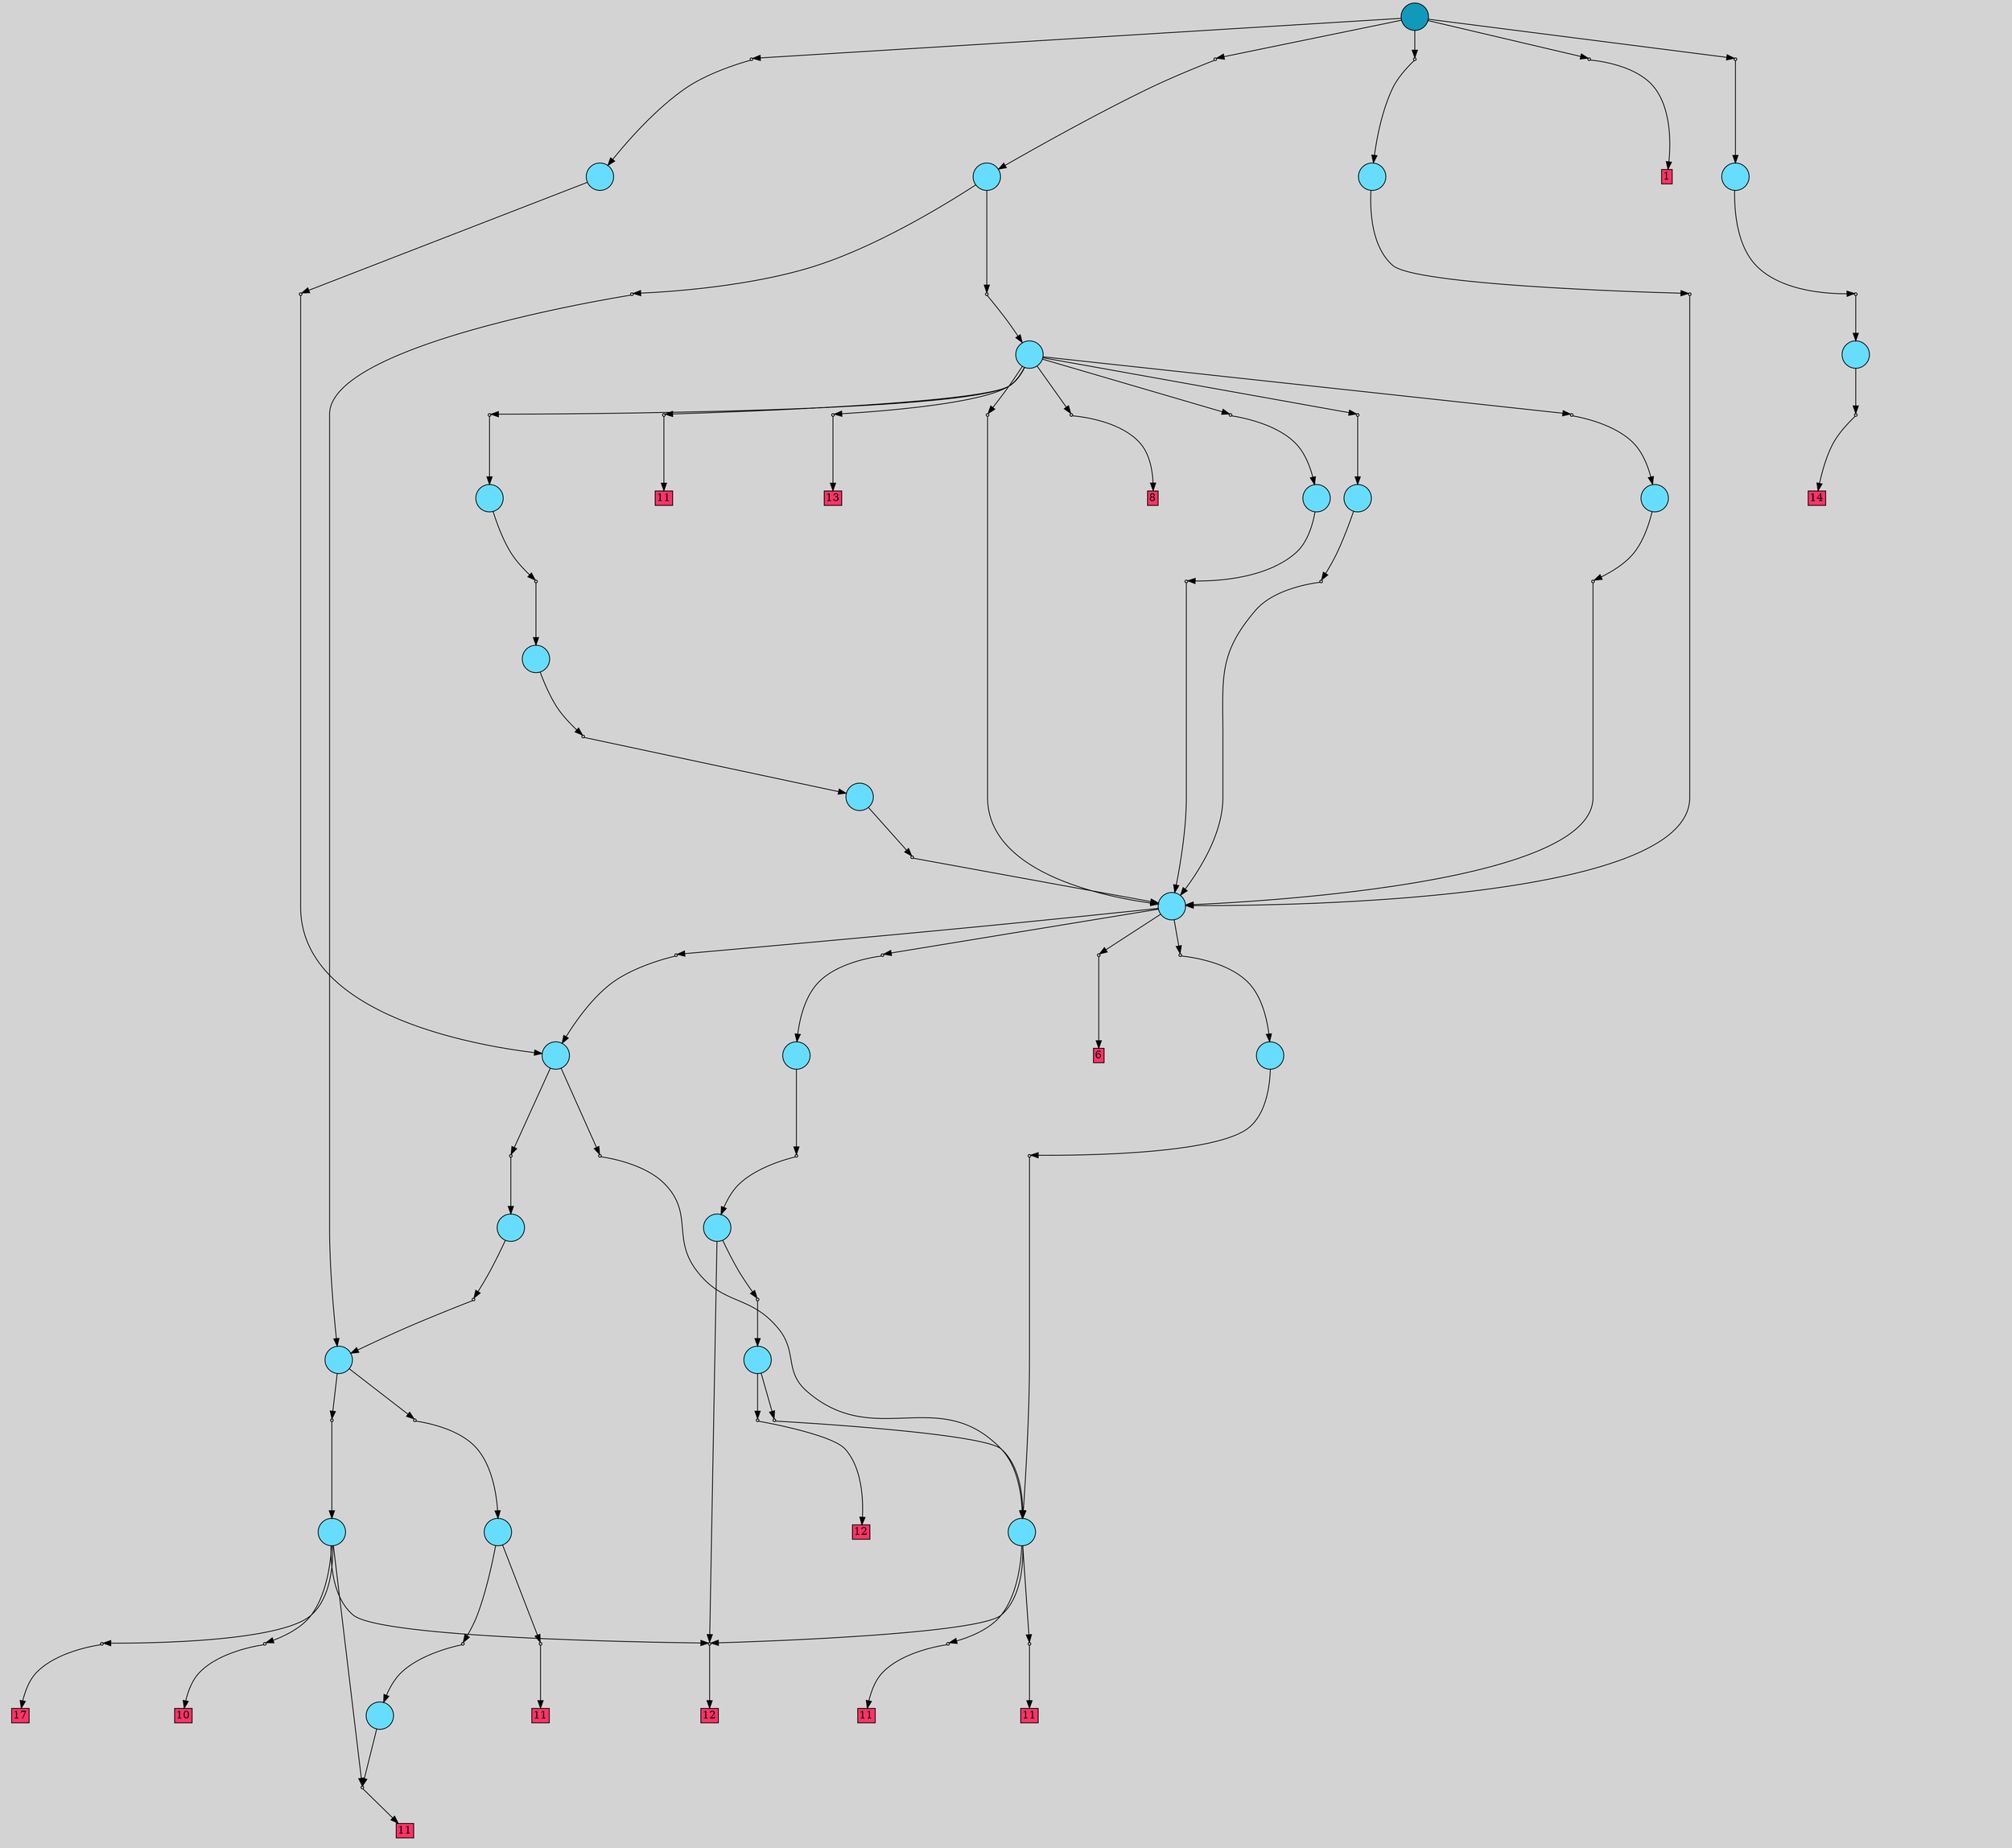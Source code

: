 digraph{
	graph[pad = "0.212, 0.055" bgcolor = lightgray]
	node[shape=circle style = filled label = ""]
		T0 [fillcolor="#66ddff"]
		T1 [fillcolor="#66ddff"]
		T2 [fillcolor="#66ddff"]
		T3 [fillcolor="#66ddff"]
		T4 [fillcolor="#66ddff"]
		T5 [fillcolor="#66ddff"]
		T6 [fillcolor="#66ddff"]
		T7 [fillcolor="#66ddff"]
		T8 [fillcolor="#66ddff"]
		T9 [fillcolor="#66ddff"]
		T10 [fillcolor="#66ddff"]
		T11 [fillcolor="#66ddff"]
		T12 [fillcolor="#66ddff"]
		T13 [fillcolor="#66ddff"]
		T14 [fillcolor="#66ddff"]
		T15 [fillcolor="#66ddff"]
		T16 [fillcolor="#66ddff"]
		T17 [fillcolor="#66ddff"]
		T18 [fillcolor="#66ddff"]
		T19 [fillcolor="#66ddff"]
		T20 [fillcolor="#66ddff"]
		T21 [fillcolor="#66ddff"]
		T22 [fillcolor="#66ddff"]
		T23 [fillcolor="#66ddff"]
		T24 [fillcolor="#1199bb"]
		P0 [fillcolor="#cccccc" shape=point] //
		I0 [shape=box style=invis label="3|5&1|1251#1|1278&#92;n1|0&1|633#0|693&#92;n"]
		P0 -> I0[style=invis]
		A0 [fillcolor="#ff3366" shape=box margin=0.03 width=0 height=0 label="11"]
		T0 -> P0 -> A0
		P1 [fillcolor="#cccccc" shape=point] //
		I1 [shape=box style=invis label="1|0&1|713#1|911&#92;n7|5&1|519#0|581&#92;n3|0&0|296#0|293&#92;n"]
		P1 -> I1[style=invis]
		A1 [fillcolor="#ff3366" shape=box margin=0.03 width=0 height=0 label="14"]
		T1 -> P1 -> A1
		P2 [fillcolor="#cccccc" shape=point] //
		I2 [shape=box style=invis label="5|6&1|1174#1|948&#92;n0|0&0|238#1|925&#92;n4|1&1|939#1|675&#92;n1|5&1|222#0|1176&#92;n1|1&0|533#0|481&#92;n7|2&1|1091#1|673&#92;n4|0&0|857#0|354&#92;n"]
		P2 -> I2[style=invis]
		A2 [fillcolor="#ff3366" shape=box margin=0.03 width=0 height=0 label="17"]
		T2 -> P2 -> A2
		P3 [fillcolor="#cccccc" shape=point] //
		I3 [shape=box style=invis label="2|6&1|26#1|395&#92;n3|0&1|364#0|110&#92;n"]
		P3 -> I3[style=invis]
		A3 [fillcolor="#ff3366" shape=box margin=0.03 width=0 height=0 label="12"]
		T2 -> P3 -> A3
		P4 [fillcolor="#cccccc" shape=point] //
		I4 [shape=box style=invis label="5|0&1|1055#1|508&#92;n1|0&1|169#0|808&#92;n"]
		P4 -> I4[style=invis]
		A4 [fillcolor="#ff3366" shape=box margin=0.03 width=0 height=0 label="10"]
		T2 -> P4 -> A4
		T2 -> P0
		P5 [fillcolor="#cccccc" shape=point] //
		I5 [shape=box style=invis label="4|4&1|881#1|150&#92;n5|7&0|356#1|165&#92;n1|5&0|231#1|995&#92;n2|0&1|1128#0|1325&#92;n"]
		P5 -> I5[style=invis]
		A5 [fillcolor="#ff3366" shape=box margin=0.03 width=0 height=0 label="11"]
		T3 -> P5 -> A5
		P6 [fillcolor="#cccccc" shape=point] //
		I6 [shape=box style=invis label="2|6&1|26#1|395&#92;n3|0&1|364#0|110&#92;n"]
		P6 -> I6[style=invis]
		T3 -> P6 -> T0
		P7 [fillcolor="#cccccc" shape=point] //
		I7 [shape=box style=invis label="5|3&1|752#0|1284&#92;n3|5&0|308#0|523&#92;n7|0&1|815#0|337&#92;n4|6&0|56#0|901&#92;n7|0&0|1318#1|728&#92;n"]
		P7 -> I7[style=invis]
		T4 -> P7 -> T1
		T5 -> P3
		P8 [fillcolor="#cccccc" shape=point] //
		I8 [shape=box style=invis label="5|5&1|125#0|1270&#92;n0|0&1|165#0|733&#92;n5|0&0|1056#0|922&#92;n1|6&1|922#0|344&#92;n2|0&1|570#0|1294&#92;n"]
		P8 -> I8[style=invis]
		A6 [fillcolor="#ff3366" shape=box margin=0.03 width=0 height=0 label="11"]
		T5 -> P8 -> A6
		P9 [fillcolor="#cccccc" shape=point] //
		I9 [shape=box style=invis label="2|3&1|609#1|382&#92;n3|1&0|75#0|555&#92;n1|7&0|1041#1|719&#92;n0|1&1|929#0|639&#92;n5|5&0|385#1|1320&#92;n1|0&1|542#0|733&#92;n"]
		P9 -> I9[style=invis]
		A7 [fillcolor="#ff3366" shape=box margin=0.03 width=0 height=0 label="11"]
		T5 -> P9 -> A7
		P10 [fillcolor="#cccccc" shape=point] //
		I10 [shape=box style=invis label="4|6&1|1076#1|595&#92;n3|0&1|364#0|110&#92;n0|0&1|284#0|752&#92;n"]
		P10 -> I10[style=invis]
		A8 [fillcolor="#ff3366" shape=box margin=0.03 width=0 height=0 label="12"]
		T6 -> P10 -> A8
		P11 [fillcolor="#cccccc" shape=point] //
		I11 [shape=box style=invis label="7|5&1|699#0|767&#92;n7|4&0|757#0|228&#92;n1|0&1|633#0|612&#92;n"]
		P11 -> I11[style=invis]
		T6 -> P11 -> T5
		P12 [fillcolor="#cccccc" shape=point] //
		I12 [shape=box style=invis label="1|4&1|969#1|169&#92;n1|0&1|1279#0|140&#92;n"]
		P12 -> I12[style=invis]
		T7 -> P12 -> T6
		T7 -> P3
		P13 [fillcolor="#cccccc" shape=point] //
		I13 [shape=box style=invis label="6|7&1|881#0|1328&#92;n1|0&1|542#0|1023&#92;n3|5&0|1280#0|1219&#92;n7|4&0|757#0|228&#92;n1|0&1|633#0|612&#92;n"]
		P13 -> I13[style=invis]
		T8 -> P13 -> T5
		P14 [fillcolor="#cccccc" shape=point] //
		I14 [shape=box style=invis label="6|7&1|881#0|1328&#92;n1|0&1|542#0|1023&#92;n3|5&0|1280#0|1219&#92;n7|4&0|757#0|228&#92;n1|0&1|633#0|612&#92;n"]
		P14 -> I14[style=invis]
		T9 -> P14 -> T7
		P15 [fillcolor="#cccccc" shape=point] //
		I15 [shape=box style=invis label="4|0&1|1149#0|210&#92;n1|7&0|1256#0|464&#92;n3|0&0|1007#0|1303&#92;n5|2&1|661#1|1275&#92;n7|5&0|1088#0|175&#92;n6|7&1|690#0|378&#92;n4|1&0|565#0|634&#92;n1|4&0|527#1|435&#92;n4|5&0|825#0|28&#92;n3|0&1|999#1|825&#92;n2|1&0|48#0|725&#92;n1|4&1|704#0|41&#92;n4|1&0|300#1|949&#92;n6|0&0|385#1|589&#92;n"]
		P15 -> I15[style=invis]
		T10 -> P15 -> T2
		P16 [fillcolor="#cccccc" shape=point] //
		I16 [shape=box style=invis label="0|4&1|852#1|955&#92;n0|0&0|524#1|565&#92;n0|4&0|152#1|588&#92;n5|0&0|972#0|770&#92;n"]
		P16 -> I16[style=invis]
		T10 -> P16 -> T3
		P17 [fillcolor="#cccccc" shape=point] //
		I17 [shape=box style=invis label="6|7&1|881#0|1328&#92;n1|0&1|542#0|1023&#92;n3|5&0|1280#0|1219&#92;n7|4&0|757#0|228&#92;n1|0&1|633#0|612&#92;n"]
		P17 -> I17[style=invis]
		T11 -> P17 -> T10
		P18 [fillcolor="#cccccc" shape=point] //
		I18 [shape=box style=invis label="3|7&1|67#0|598&#92;n1|0&1|542#0|1023&#92;n4|4&1|734#0|352&#92;n7|3&0|700#0|971&#92;n2|5&1|1215#0|91&#92;n7|4&0|757#0|228&#92;n1|0&1|633#0|612&#92;n"]
		P18 -> I18[style=invis]
		T12 -> P18 -> T5
		P19 [fillcolor="#cccccc" shape=point] //
		I19 [shape=box style=invis label="4|5&1|865#1|1040&#92;n3|0&1|1170#0|709&#92;n"]
		P19 -> I19[style=invis]
		T12 -> P19 -> T11
		P20 [fillcolor="#cccccc" shape=point] //
		I20 [shape=box style=invis label="1|4&1|505#0|917&#92;n3|2&0|229#0|612&#92;n3|0&0|1300#0|298&#92;n"]
		P20 -> I20[style=invis]
		T13 -> P20 -> T12
		P21 [fillcolor="#cccccc" shape=point] //
		I21 [shape=box style=invis label="1|4&1|684#0|917&#92;n3|2&0|229#0|612&#92;n1|4&1|956#1|858&#92;n3|0&0|1300#0|298&#92;n"]
		P21 -> I21[style=invis]
		T14 -> P21 -> T12
		P22 [fillcolor="#cccccc" shape=point] //
		I22 [shape=box style=invis label="0|5&0|1054#1|1177&#92;n7|1&1|1334#1|243&#92;n4|3&1|388#0|1017&#92;n1|4&0|907#0|77&#92;n6|4&0|1004#0|286&#92;n3|2&0|772#1|670&#92;n2|3&0|34#0|618&#92;n6|0&0|75#0|282&#92;n"]
		P22 -> I22[style=invis]
		A9 [fillcolor="#ff3366" shape=box margin=0.03 width=0 height=0 label="6"]
		T14 -> P22 -> A9
		P23 [fillcolor="#cccccc" shape=point] //
		I23 [shape=box style=invis label="0|1&1|1128#1|130&#92;n4|3&0|1177#1|1291&#92;n3|2&0|83#1|645&#92;n7|0&1|109#0|690&#92;n7|4&0|1248#0|868&#92;n4|5&1|201#0|124&#92;n5|6&0|221#0|714&#92;n2|4&1|962#0|1082&#92;n3|0&0|494#0|868&#92;n"]
		P23 -> I23[style=invis]
		T14 -> P23 -> T8
		P24 [fillcolor="#cccccc" shape=point] //
		I24 [shape=box style=invis label="1|6&0|790#0|630&#92;n4|4&1|686#0|310&#92;n4|4&0|1100#1|566&#92;n4|1&1|1274#0|172&#92;n1|7&0|1041#1|272&#92;n0|3&1|941#1|1193&#92;n2|4&0|919#1|146&#92;n4|0&1|1004#0|548&#92;n1|5&1|643#0|344&#92;n3|2&1|18#0|723&#92;n3|5&0|525#0|1219&#92;n2|0&0|434#0|1229&#92;n"]
		P24 -> I24[style=invis]
		T14 -> P24 -> T9
		P25 [fillcolor="#cccccc" shape=point] //
		I25 [shape=box style=invis label="3|5&1|1318#0|1211&#92;n7|4&0|757#0|228&#92;n1|0&1|633#0|612&#92;n"]
		P25 -> I25[style=invis]
		T15 -> P25 -> T14
		P26 [fillcolor="#cccccc" shape=point] //
		I26 [shape=box style=invis label="6|7&1|881#0|1328&#92;n1|0&1|542#0|1023&#92;n3|5&0|1280#0|1219&#92;n7|4&0|757#1|228&#92;n1|0&1|633#0|612&#92;n"]
		P26 -> I26[style=invis]
		T16 -> P26 -> T14
		P27 [fillcolor="#cccccc" shape=point] //
		I27 [shape=box style=invis label="7|2&0|739#1|609&#92;n2|7&0|1186#1|495&#92;n0|4&0|1015#1|1192&#92;n3|5&1|315#0|1068&#92;n0|0&0|445#1|614&#92;n"]
		P27 -> I27[style=invis]
		T17 -> P27 -> T15
		P28 [fillcolor="#cccccc" shape=point] //
		I28 [shape=box style=invis label="1|0&1|422#0|612&#92;n0|3&1|1165#1|1155&#92;n5|6&1|904#0|1329&#92;n5|1&1|1161#0|383&#92;n0|0&0|62#0|392&#92;n3|5&0|1280#0|1219&#92;n1|5&0|221#0|785&#92;n0|0&1|165#0|733&#92;n"]
		P28 -> I28[style=invis]
		T18 -> P28 -> T17
		P29 [fillcolor="#cccccc" shape=point] //
		I29 [shape=box style=invis label="6|6&1|70#0|417&#92;n3|6&1|940#0|662&#92;n2|0&1|563#0|534&#92;n1|6&1|922#0|344&#92;n2|0&1|570#0|1294&#92;n"]
		P29 -> I29[style=invis]
		T19 -> P29 -> T14
		P30 [fillcolor="#cccccc" shape=point] //
		I30 [shape=box style=invis label="6|6&1|70#0|417&#92;n3|6&1|940#0|662&#92;n2|0&1|563#0|534&#92;n1|6&1|922#0|344&#92;n2|0&1|570#0|1294&#92;n"]
		P30 -> I30[style=invis]
		T20 -> P30 -> T14
		P31 [fillcolor="#cccccc" shape=point] //
		I31 [shape=box style=invis label="6|6&1|70#0|417&#92;n3|6&1|940#0|662&#92;n2|0&1|563#0|534&#92;n1|6&1|922#0|344&#92;n2|0&1|570#0|1294&#92;n"]
		P31 -> I31[style=invis]
		T21 -> P31 -> T14
		P32 [fillcolor="#cccccc" shape=point] //
		I32 [shape=box style=invis label="3|0&1|595#1|795&#92;n"]
		P32 -> I32[style=invis]
		T22 -> P32 -> T19
		P33 [fillcolor="#cccccc" shape=point] //
		I33 [shape=box style=invis label="1|0&1|244#1|211&#92;n"]
		P33 -> I33[style=invis]
		T22 -> P33 -> T14
		P34 [fillcolor="#cccccc" shape=point] //
		I34 [shape=box style=invis label="7|7&0|1204#0|1042&#92;n0|7&0|1111#1|1174&#92;n2|6&1|198#0|271&#92;n0|7&1|1196#0|278&#92;n0|4&0|143#1|1298&#92;n6|7&0|1300#1|722&#92;n3|1&1|1207#1|1083&#92;n3|5&0|311#0|1201&#92;n7|0&0|861#0|1046&#92;n"]
		P34 -> I34[style=invis]
		A10 [fillcolor="#ff3366" shape=box margin=0.03 width=0 height=0 label="11"]
		T22 -> P34 -> A10
		P35 [fillcolor="#cccccc" shape=point] //
		I35 [shape=box style=invis label="1|3&1|499#1|10&#92;n2|4&1|1215#0|91&#92;n1|0&1|633#0|612&#92;n"]
		P35 -> I35[style=invis]
		T22 -> P35 -> T18
		P36 [fillcolor="#cccccc" shape=point] //
		I36 [shape=box style=invis label="1|3&1|499#1|1257&#92;n5|1&1|1161#0|383&#92;n3|5&1|1318#0|1211&#92;n1|5&0|221#0|785&#92;n0|0&1|165#0|733&#92;n"]
		P36 -> I36[style=invis]
		A11 [fillcolor="#ff3366" shape=box margin=0.03 width=0 height=0 label="13"]
		T22 -> P36 -> A11
		P37 [fillcolor="#cccccc" shape=point] //
		I37 [shape=box style=invis label="7|2&0|739#1|609&#92;n2|7&0|1186#1|495&#92;n5|4&0|986#0|639&#92;n3|5&0|311#0|898&#92;n4|3&1|1207#0|236&#92;n3|5&0|315#0|221&#92;n0|0&0|445#1|1187&#92;n3|0&1|764#0|832&#92;n"]
		P37 -> I37[style=invis]
		T22 -> P37 -> T20
		P38 [fillcolor="#cccccc" shape=point] //
		I38 [shape=box style=invis label="5|4&1|1325#0|1284&#92;n1|0&0|52#1|842&#92;n0|0&1|334#0|336&#92;n"]
		P38 -> I38[style=invis]
		A12 [fillcolor="#ff3366" shape=box margin=0.03 width=0 height=0 label="8"]
		T22 -> P38 -> A12
		P39 [fillcolor="#cccccc" shape=point] //
		I39 [shape=box style=invis label="0|0&1|1166#1|632&#92;n3|3&1|466#0|648&#92;n7|0&0|123#1|246&#92;n"]
		P39 -> I39[style=invis]
		T22 -> P39 -> T16
		P40 [fillcolor="#cccccc" shape=point] //
		I40 [shape=box style=invis label="6|2&0|342#1|1069&#92;n7|7&0|66#0|1288&#92;n6|1&0|895#1|1190&#92;n0|5&1|319#0|81&#92;n7|0&0|285#1|1258&#92;n"]
		P40 -> I40[style=invis]
		T23 -> P40 -> T10
		P41 [fillcolor="#cccccc" shape=point] //
		I41 [shape=box style=invis label="6|6&1|70#0|417&#92;n3|6&1|940#0|662&#92;n2|0&1|563#0|534&#92;n1|6&1|922#0|344&#92;n2|0&1|570#0|1294&#92;n"]
		P41 -> I41[style=invis]
		T23 -> P41 -> T22
		P42 [fillcolor="#cccccc" shape=point] //
		I42 [shape=box style=invis label="1|5&1|1150#0|585&#92;n7|1&1|1164#0|345&#92;n2|0&0|205#0|1297&#92;n"]
		P42 -> I42[style=invis]
		A13 [fillcolor="#ff3366" shape=box margin=0.03 width=0 height=0 label="1"]
		T24 -> P42 -> A13
		P43 [fillcolor="#cccccc" shape=point] //
		I43 [shape=box style=invis label="0|7&1|864#0|661&#92;n0|6&1|484#0|775&#92;n3|6&0|886#0|689&#92;n4|7&1|942#1|1135&#92;n3|2&0|127#1|484&#92;n0|2&0|831#0|922&#92;n5|3&0|990#1|124&#92;n6|4&0|1338#1|931&#92;n5|5&1|567#1|1304&#92;n4|0&0|1157#0|123&#92;n0|7&0|928#0|1300&#92;n1|2&0|603#1|603&#92;n2|4&0|823#0|378&#92;n4|2&0|575#0|92&#92;n0|0&0|66#1|882&#92;n"]
		P43 -> I43[style=invis]
		T24 -> P43 -> T13
		P44 [fillcolor="#cccccc" shape=point] //
		I44 [shape=box style=invis label="6|3&1|86#1|548&#92;n5|5&1|618#0|1052&#92;n5|6&0|221#0|714&#92;n2|4&1|908#0|1019&#92;n3|0&0|494#0|868&#92;n"]
		P44 -> I44[style=invis]
		T24 -> P44 -> T23
		P45 [fillcolor="#cccccc" shape=point] //
		I45 [shape=box style=invis label="7|3&1|280#0|1191&#92;n1|0&0|531#1|974&#92;n"]
		P45 -> I45[style=invis]
		T24 -> P45 -> T21
		P46 [fillcolor="#cccccc" shape=point] //
		I46 [shape=box style=invis label="1|6&1|1200#1|828&#92;n7|4&0|686#0|54&#92;n1|0&1|633#0|612&#92;n"]
		P46 -> I46[style=invis]
		T24 -> P46 -> T4
		{ rank= same T24 }
}
